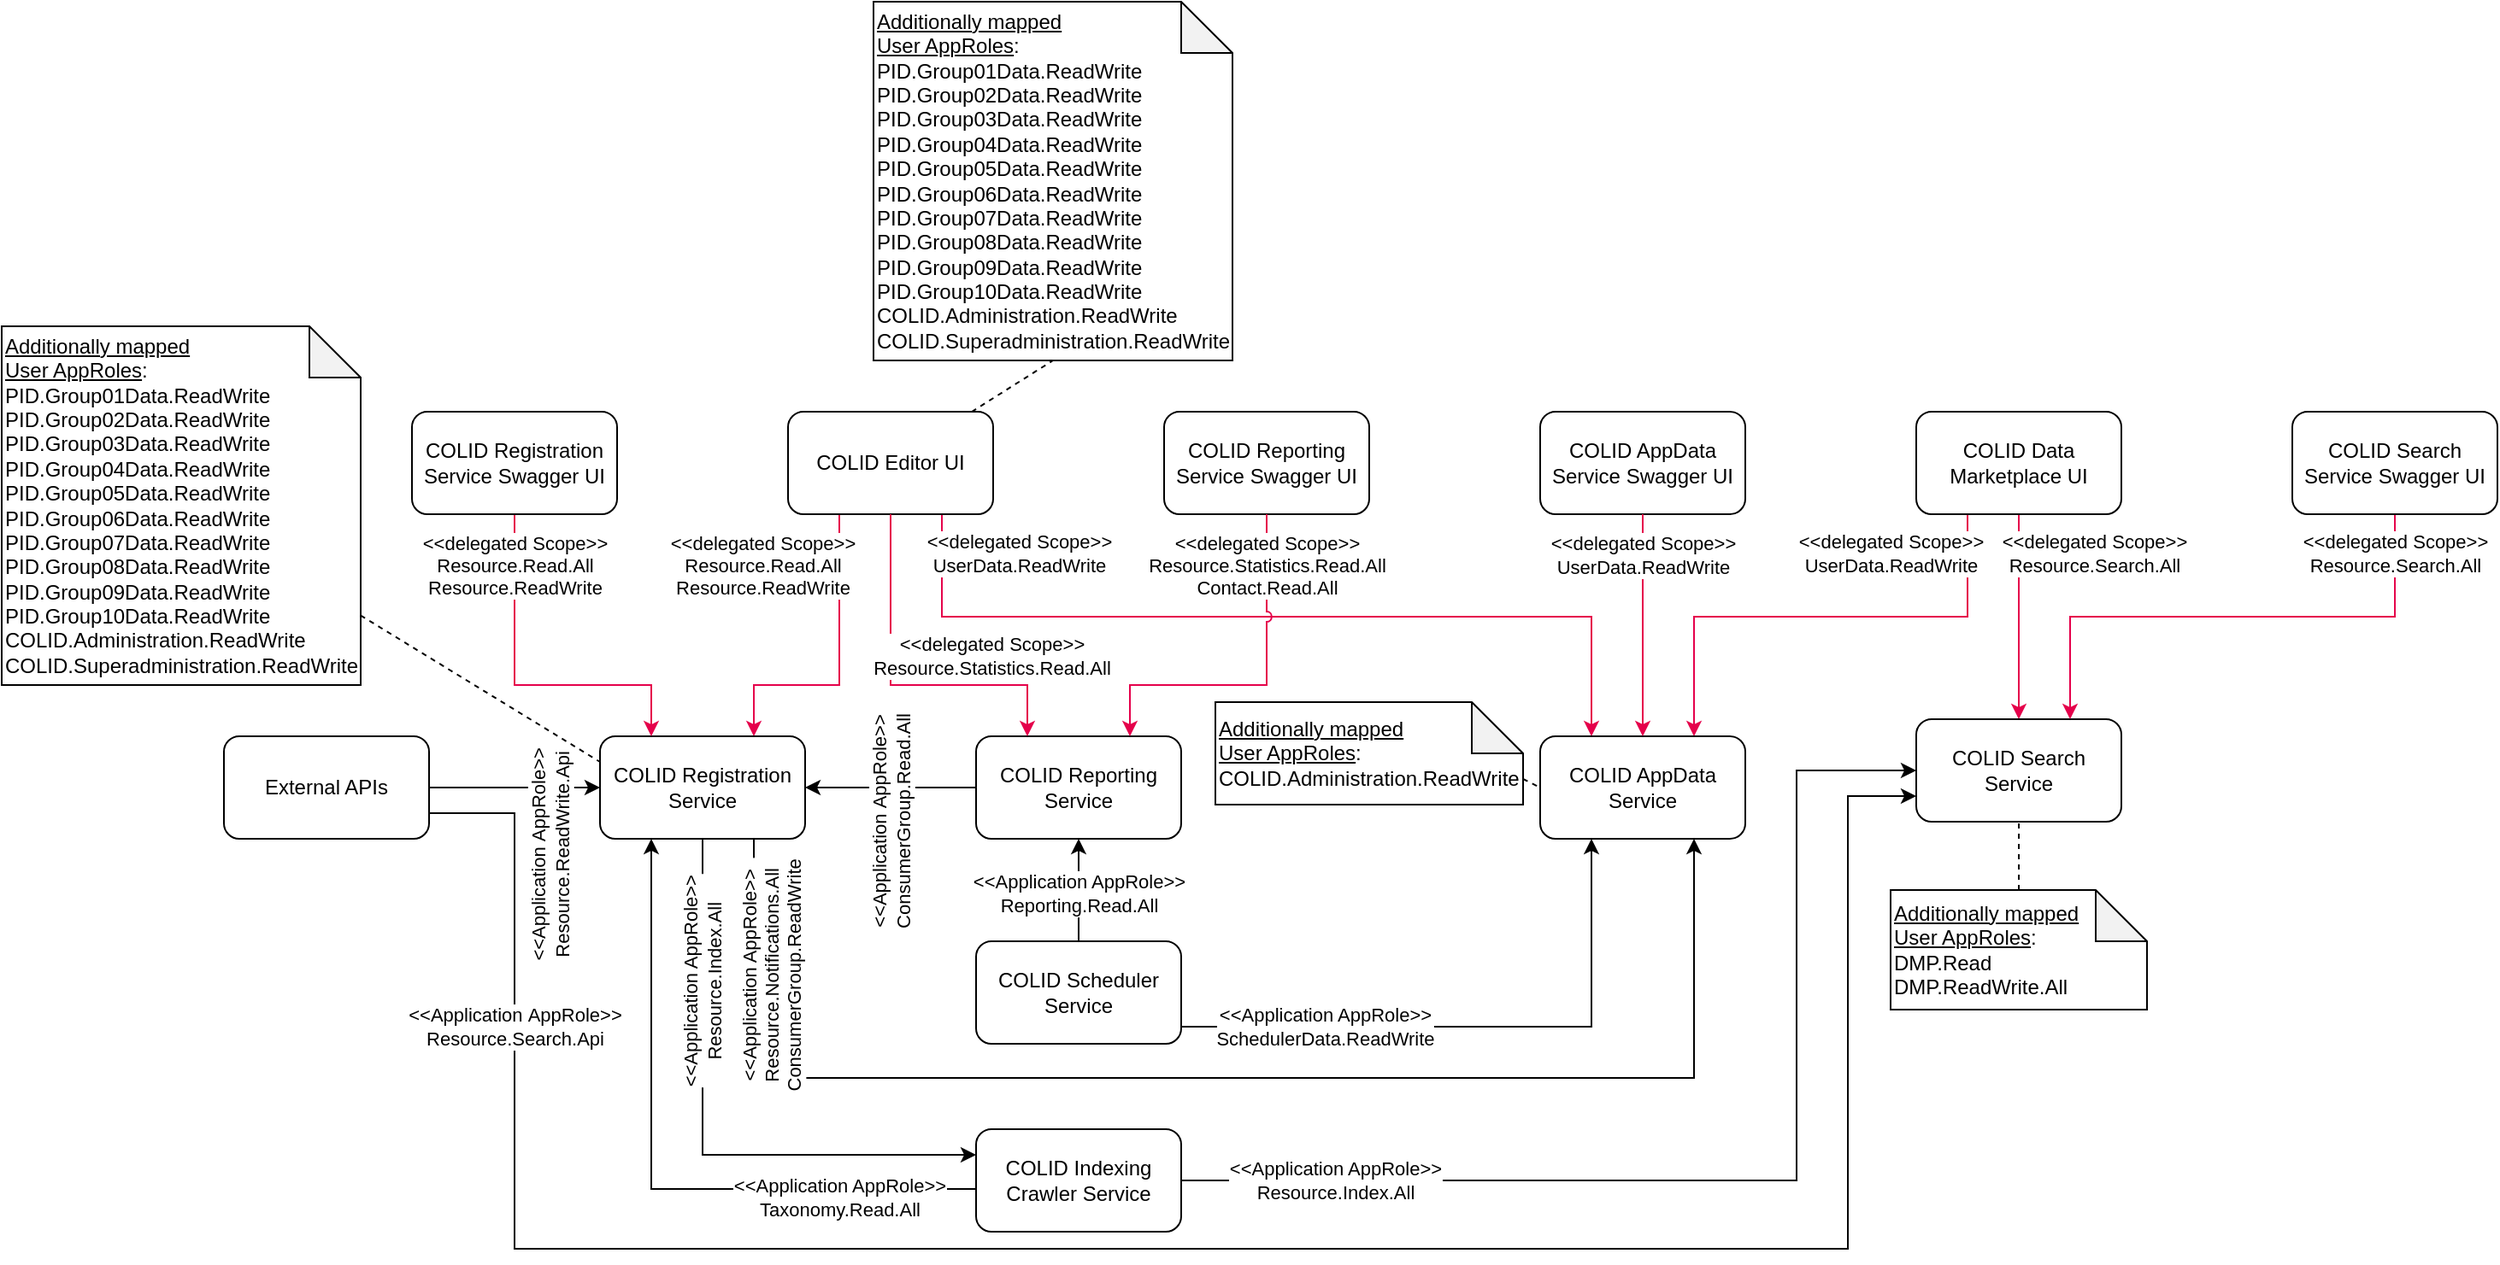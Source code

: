 <mxfile version="13.6.0" type="device"><diagram id="iZTAO5Hp-8LUWLq3M-KQ" name="Page-1"><mxGraphModel dx="1638" dy="1699" grid="1" gridSize="10" guides="1" tooltips="1" connect="1" arrows="1" fold="1" page="1" pageScale="1" pageWidth="827" pageHeight="1169" math="0" shadow="0"><root><mxCell id="0"/><mxCell id="1" parent="0"/><mxCell id="01cFhMV2AorH4NtTZCkp-13" style="edgeStyle=orthogonalEdgeStyle;rounded=0;orthogonalLoop=1;jettySize=auto;html=1;entryX=0.75;entryY=0;entryDx=0;entryDy=0;fillColor=#f8cecc;strokeColor=#E5004B;exitX=0.25;exitY=1;exitDx=0;exitDy=0;" parent="1" source="01cFhMV2AorH4NtTZCkp-1" target="01cFhMV2AorH4NtTZCkp-8" edge="1"><mxGeometry relative="1" as="geometry"><Array as="points"><mxPoint x="790" y="290"/><mxPoint x="630" y="290"/></Array><mxPoint x="700" y="360" as="targetPoint"/></mxGeometry></mxCell><mxCell id="FteFCAbFKazdHjXcL66b-16" value="&amp;lt;&amp;lt;delegated Scope&amp;gt;&amp;gt;&lt;br&gt;UserData.ReadWrite" style="edgeLabel;html=1;align=center;verticalAlign=middle;resizable=0;points=[];fontColor=#000000;" parent="01cFhMV2AorH4NtTZCkp-13" vertex="1" connectable="0"><mxGeometry x="0.156" y="-2" relative="1" as="geometry"><mxPoint x="62.4" y="-35" as="offset"/></mxGeometry></mxCell><mxCell id="01cFhMV2AorH4NtTZCkp-18" style="edgeStyle=orthogonalEdgeStyle;rounded=0;orthogonalLoop=1;jettySize=auto;html=1;exitX=0.5;exitY=1;exitDx=0;exitDy=0;entryX=0.5;entryY=0;entryDx=0;entryDy=0;fillColor=#f8cecc;strokeColor=#E5004B;" parent="1" source="01cFhMV2AorH4NtTZCkp-1" target="01cFhMV2AorH4NtTZCkp-5" edge="1"><mxGeometry relative="1" as="geometry"><Array as="points"/></mxGeometry></mxCell><mxCell id="01cFhMV2AorH4NtTZCkp-36" value="&amp;lt;&amp;lt;delegated Scope&amp;gt;&amp;gt;&lt;br&gt;Resource.Search.All" style="edgeLabel;html=1;align=center;verticalAlign=middle;resizable=0;points=[];fontStyle=0" parent="01cFhMV2AorH4NtTZCkp-18" vertex="1" connectable="0"><mxGeometry x="-0.448" y="-1" relative="1" as="geometry"><mxPoint x="45" y="-10.1" as="offset"/></mxGeometry></mxCell><mxCell id="01cFhMV2AorH4NtTZCkp-1" value="COLID Data Marketplace UI" style="rounded=1;whiteSpace=wrap;html=1;" parent="1" vertex="1"><mxGeometry x="760" y="170" width="120" height="60" as="geometry"/></mxCell><mxCell id="01cFhMV2AorH4NtTZCkp-14" style="edgeStyle=orthogonalEdgeStyle;rounded=0;orthogonalLoop=1;jettySize=auto;html=1;entryX=0.25;entryY=0;entryDx=0;entryDy=0;fillColor=#f8cecc;strokeColor=#E5004B;exitX=0.75;exitY=1;exitDx=0;exitDy=0;" parent="1" source="01cFhMV2AorH4NtTZCkp-2" target="01cFhMV2AorH4NtTZCkp-8" edge="1"><mxGeometry relative="1" as="geometry"><Array as="points"><mxPoint x="190" y="290"/><mxPoint x="570" y="290"/></Array><mxPoint x="256.61" y="230" as="sourcePoint"/><mxPoint x="523.36" y="360" as="targetPoint"/></mxGeometry></mxCell><mxCell id="01cFhMV2AorH4NtTZCkp-27" value="&amp;lt;&amp;lt;delegated Scope&amp;gt;&amp;gt;&lt;br&gt;UserData.ReadWrite" style="edgeLabel;html=1;align=center;verticalAlign=middle;resizable=0;points=[];fontStyle=0" parent="01cFhMV2AorH4NtTZCkp-14" vertex="1" connectable="0"><mxGeometry x="-0.688" y="39" relative="1" as="geometry"><mxPoint x="24.97" y="2.0" as="offset"/></mxGeometry></mxCell><mxCell id="01cFhMV2AorH4NtTZCkp-15" style="edgeStyle=orthogonalEdgeStyle;rounded=0;orthogonalLoop=1;jettySize=auto;html=1;fillColor=#f8cecc;strokeColor=#E5004B;exitX=0.25;exitY=1;exitDx=0;exitDy=0;" parent="1" source="01cFhMV2AorH4NtTZCkp-2" edge="1"><mxGeometry relative="1" as="geometry"><Array as="points"><mxPoint x="130" y="330"/><mxPoint x="80" y="330"/></Array><mxPoint x="180" y="250" as="sourcePoint"/><mxPoint x="79.999" y="360" as="targetPoint"/></mxGeometry></mxCell><mxCell id="01cFhMV2AorH4NtTZCkp-24" value="&amp;lt;&amp;lt;delegated Scope&amp;gt;&amp;gt;&lt;br&gt;Resource.Read.All&lt;br&gt;Resource.ReadWrite" style="edgeLabel;html=1;align=center;verticalAlign=middle;resizable=0;points=[];fontStyle=0" parent="01cFhMV2AorH4NtTZCkp-15" vertex="1" connectable="0"><mxGeometry x="-0.456" relative="1" as="geometry"><mxPoint x="-45.02" y="-19.03" as="offset"/></mxGeometry></mxCell><mxCell id="01cFhMV2AorH4NtTZCkp-2" value="COLID Editor UI" style="rounded=1;whiteSpace=wrap;html=1;" parent="1" vertex="1"><mxGeometry x="100" y="170" width="120" height="60" as="geometry"/></mxCell><mxCell id="01cFhMV2AorH4NtTZCkp-19" style="edgeStyle=orthogonalEdgeStyle;rounded=0;orthogonalLoop=1;jettySize=auto;html=1;exitX=0.5;exitY=1;exitDx=0;exitDy=0;entryX=0;entryY=0.25;entryDx=0;entryDy=0;" parent="1" source="01cFhMV2AorH4NtTZCkp-3" target="01cFhMV2AorH4NtTZCkp-7" edge="1"><mxGeometry relative="1" as="geometry"><Array as="points"><mxPoint x="50" y="605"/></Array><mxPoint x="70" y="600" as="sourcePoint"/></mxGeometry></mxCell><mxCell id="01cFhMV2AorH4NtTZCkp-33" value="&amp;lt;&amp;lt;Application AppRole&amp;gt;&amp;gt;&lt;br&gt;Resource.Index.All" style="edgeLabel;html=1;align=center;verticalAlign=middle;resizable=0;points=[];fontStyle=0;rotation=-90;" parent="01cFhMV2AorH4NtTZCkp-19" vertex="1" connectable="0"><mxGeometry x="-0.328" y="1" relative="1" as="geometry"><mxPoint x="-1" y="-32.4" as="offset"/></mxGeometry></mxCell><mxCell id="01cFhMV2AorH4NtTZCkp-21" style="edgeStyle=orthogonalEdgeStyle;rounded=0;orthogonalLoop=1;jettySize=auto;html=1;entryX=0.75;entryY=1;entryDx=0;entryDy=0;" parent="1" source="01cFhMV2AorH4NtTZCkp-3" target="01cFhMV2AorH4NtTZCkp-8" edge="1"><mxGeometry relative="1" as="geometry"><Array as="points"><mxPoint x="80" y="560"/><mxPoint x="630" y="560"/></Array></mxGeometry></mxCell><mxCell id="01cFhMV2AorH4NtTZCkp-40" value="&amp;lt;&amp;lt;Application AppRole&amp;gt;&amp;gt;&lt;br&gt;Resource.Notifications.All&lt;br&gt;ConsumerGroup.ReadWrite" style="edgeLabel;html=1;align=center;verticalAlign=middle;resizable=0;points=[];fontStyle=0;rotation=-90;" parent="01cFhMV2AorH4NtTZCkp-21" vertex="1" connectable="0"><mxGeometry x="0.166" y="1" relative="1" as="geometry"><mxPoint x="-333.81" y="-59" as="offset"/></mxGeometry></mxCell><mxCell id="01cFhMV2AorH4NtTZCkp-3" value="COLID Registration Service" style="rounded=1;whiteSpace=wrap;html=1;" parent="1" vertex="1"><mxGeometry x="-10" y="360" width="120" height="60" as="geometry"/></mxCell><mxCell id="01cFhMV2AorH4NtTZCkp-16" style="edgeStyle=orthogonalEdgeStyle;rounded=0;orthogonalLoop=1;jettySize=auto;html=1;entryX=0.25;entryY=0;entryDx=0;entryDy=0;fillColor=#f8cecc;strokeColor=#E5004B;exitX=0.5;exitY=1;exitDx=0;exitDy=0;" parent="1" source="01cFhMV2AorH4NtTZCkp-4" target="01cFhMV2AorH4NtTZCkp-3" edge="1"><mxGeometry relative="1" as="geometry"><Array as="points"><mxPoint x="-60" y="330"/><mxPoint x="20" y="330"/></Array></mxGeometry></mxCell><mxCell id="01cFhMV2AorH4NtTZCkp-29" value="&amp;lt;&amp;lt;delegated Scope&amp;gt;&amp;gt;&lt;br&gt;Resource.Read.All&lt;br&gt;Resource.ReadWrite" style="edgeLabel;html=1;align=center;verticalAlign=middle;resizable=0;points=[];fontStyle=0" parent="01cFhMV2AorH4NtTZCkp-16" vertex="1" connectable="0"><mxGeometry x="-0.423" relative="1" as="geometry"><mxPoint x="-0.02" y="-30.67" as="offset"/></mxGeometry></mxCell><mxCell id="01cFhMV2AorH4NtTZCkp-4" value="COLID Registration Service Swagger UI" style="rounded=1;whiteSpace=wrap;html=1;" parent="1" vertex="1"><mxGeometry x="-120" y="170" width="120" height="60" as="geometry"/></mxCell><mxCell id="01cFhMV2AorH4NtTZCkp-5" value="COLID Search Service" style="rounded=1;whiteSpace=wrap;html=1;" parent="1" vertex="1"><mxGeometry x="760" y="350" width="120" height="60" as="geometry"/></mxCell><mxCell id="01cFhMV2AorH4NtTZCkp-17" style="edgeStyle=orthogonalEdgeStyle;rounded=0;orthogonalLoop=1;jettySize=auto;html=1;fillColor=#f8cecc;strokeColor=#E5004B;exitX=0.5;exitY=1;exitDx=0;exitDy=0;entryX=0.75;entryY=0;entryDx=0;entryDy=0;" parent="1" source="01cFhMV2AorH4NtTZCkp-6" target="01cFhMV2AorH4NtTZCkp-5" edge="1"><mxGeometry relative="1" as="geometry"><mxPoint x="880" y="410" as="targetPoint"/><Array as="points"><mxPoint x="1040" y="290"/><mxPoint x="850" y="290"/></Array><mxPoint x="1070" y="290" as="sourcePoint"/></mxGeometry></mxCell><mxCell id="01cFhMV2AorH4NtTZCkp-35" value="&amp;lt;&amp;lt;delegated Scope&amp;gt;&amp;gt;&lt;br&gt;Resource.Search.All" style="edgeLabel;html=1;align=center;verticalAlign=middle;resizable=0;points=[];fontStyle=0" parent="01cFhMV2AorH4NtTZCkp-17" vertex="1" connectable="0"><mxGeometry x="-0.444" y="-19" relative="1" as="geometry"><mxPoint x="26" y="-18.0" as="offset"/></mxGeometry></mxCell><mxCell id="01cFhMV2AorH4NtTZCkp-6" value="COLID Search Service Swagger UI" style="rounded=1;whiteSpace=wrap;html=1;" parent="1" vertex="1"><mxGeometry x="980" y="170" width="120" height="60" as="geometry"/></mxCell><mxCell id="01cFhMV2AorH4NtTZCkp-20" style="edgeStyle=orthogonalEdgeStyle;rounded=0;orthogonalLoop=1;jettySize=auto;html=1;entryX=0;entryY=0.5;entryDx=0;entryDy=0;" parent="1" source="01cFhMV2AorH4NtTZCkp-7" target="01cFhMV2AorH4NtTZCkp-5" edge="1"><mxGeometry relative="1" as="geometry"><mxPoint x="796" y="570" as="targetPoint"/><Array as="points"><mxPoint x="690" y="620"/><mxPoint x="690" y="380"/></Array></mxGeometry></mxCell><mxCell id="01cFhMV2AorH4NtTZCkp-34" value="&amp;lt;&amp;lt;Application AppRole&amp;gt;&amp;gt;&lt;br&gt;Resource.Index.All" style="edgeLabel;html=1;align=center;verticalAlign=middle;resizable=0;points=[];fontStyle=0" parent="01cFhMV2AorH4NtTZCkp-20" vertex="1" connectable="0"><mxGeometry x="0.066" relative="1" as="geometry"><mxPoint x="-267.43" y="4.441e-16" as="offset"/></mxGeometry></mxCell><mxCell id="01cFhMV2AorH4NtTZCkp-7" value="COLID Indexing Crawler Service" style="rounded=1;whiteSpace=wrap;html=1;" parent="1" vertex="1"><mxGeometry x="210" y="590" width="120" height="60" as="geometry"/></mxCell><mxCell id="01cFhMV2AorH4NtTZCkp-8" value="COLID AppData Service" style="rounded=1;whiteSpace=wrap;html=1;" parent="1" vertex="1"><mxGeometry x="540" y="360" width="120" height="60" as="geometry"/></mxCell><mxCell id="01cFhMV2AorH4NtTZCkp-22" style="edgeStyle=orthogonalEdgeStyle;rounded=0;orthogonalLoop=1;jettySize=auto;html=1;exitX=1;exitY=0.5;exitDx=0;exitDy=0;" parent="1" source="01cFhMV2AorH4NtTZCkp-9" target="01cFhMV2AorH4NtTZCkp-8" edge="1"><mxGeometry relative="1" as="geometry"><mxPoint x="670" y="420" as="targetPoint"/><Array as="points"><mxPoint x="570" y="530"/></Array></mxGeometry></mxCell><mxCell id="01cFhMV2AorH4NtTZCkp-39" value="&amp;lt;&amp;lt;Application AppRole&amp;gt;&amp;gt;&lt;br&gt;SchedulerData.ReadWrite" style="edgeLabel;html=1;align=center;verticalAlign=middle;resizable=0;points=[];fontStyle=0;rotation=0;" parent="01cFhMV2AorH4NtTZCkp-22" vertex="1" connectable="0"><mxGeometry x="-0.5" y="-2" relative="1" as="geometry"><mxPoint x="11.6" y="-2" as="offset"/></mxGeometry></mxCell><mxCell id="01cFhMV2AorH4NtTZCkp-9" value="COLID Scheduler Service" style="rounded=1;whiteSpace=wrap;html=1;" parent="1" vertex="1"><mxGeometry x="210" y="480" width="120" height="60" as="geometry"/></mxCell><mxCell id="01cFhMV2AorH4NtTZCkp-10" value="COLID Reporting Service" style="rounded=1;whiteSpace=wrap;html=1;" parent="1" vertex="1"><mxGeometry x="210" y="360" width="120" height="60" as="geometry"/></mxCell><mxCell id="6RyYMK2ljAzLqjDebanl-9" style="edgeStyle=orthogonalEdgeStyle;rounded=0;orthogonalLoop=1;jettySize=auto;html=1;entryX=0;entryY=0.5;entryDx=0;entryDy=0;" parent="1" source="6RyYMK2ljAzLqjDebanl-8" target="01cFhMV2AorH4NtTZCkp-3" edge="1"><mxGeometry relative="1" as="geometry"/></mxCell><mxCell id="6RyYMK2ljAzLqjDebanl-11" value="&amp;lt;&amp;lt;Application&amp;nbsp;AppRole&amp;gt;&amp;gt;&lt;br&gt;Resource.ReadWrite.Api" style="edgeLabel;html=1;align=center;verticalAlign=middle;resizable=0;points=[];fontStyle=0;rotation=-90;" parent="6RyYMK2ljAzLqjDebanl-9" vertex="1" connectable="0"><mxGeometry x="-0.553" y="1" relative="1" as="geometry"><mxPoint x="47.93" y="41" as="offset"/></mxGeometry></mxCell><mxCell id="6RyYMK2ljAzLqjDebanl-8" value="External APIs" style="rounded=1;whiteSpace=wrap;html=1;" parent="1" vertex="1"><mxGeometry x="-230" y="360" width="120" height="60" as="geometry"/></mxCell><mxCell id="FteFCAbFKazdHjXcL66b-13" style="edgeStyle=orthogonalEdgeStyle;rounded=0;orthogonalLoop=1;jettySize=auto;html=1;entryX=0.25;entryY=1;entryDx=0;entryDy=0;exitX=0;exitY=0.75;exitDx=0;exitDy=0;" parent="1" source="01cFhMV2AorH4NtTZCkp-7" target="01cFhMV2AorH4NtTZCkp-3" edge="1"><mxGeometry relative="1" as="geometry"><Array as="points"><mxPoint x="210" y="625"/><mxPoint x="20" y="625"/></Array><mxPoint x="50" y="760" as="sourcePoint"/><mxPoint x="10" y="600" as="targetPoint"/></mxGeometry></mxCell><mxCell id="FteFCAbFKazdHjXcL66b-14" value="&amp;lt;&amp;lt;Application AppRole&amp;gt;&amp;gt;&lt;br&gt;Taxonomy.Read.All" style="edgeLabel;html=1;align=center;verticalAlign=middle;resizable=0;points=[];fontStyle=0;rotation=0;" parent="FteFCAbFKazdHjXcL66b-13" vertex="1" connectable="0"><mxGeometry x="-0.328" y="1" relative="1" as="geometry"><mxPoint x="46.19" y="4.0" as="offset"/></mxGeometry></mxCell><mxCell id="FteFCAbFKazdHjXcL66b-18" value="&lt;u&gt;Additionally mapped&lt;br&gt;User AppRoles&lt;/u&gt;:&lt;br&gt;&lt;div&gt;&lt;div&gt;PID.Group01Data.ReadWrite&lt;/div&gt;&lt;div&gt;PID.Group02Data.ReadWrite&lt;/div&gt;&lt;div&gt;PID.Group03Data.ReadWrite&lt;/div&gt;&lt;div&gt;PID.Group04Data.ReadWrite&lt;/div&gt;&lt;div&gt;PID.Group05Data.ReadWrite&lt;/div&gt;&lt;div&gt;PID.Group06Data.ReadWrite&lt;/div&gt;&lt;div&gt;PID.Group07Data.ReadWrite&lt;/div&gt;&lt;div&gt;PID.Group08Data.ReadWrite&lt;/div&gt;&lt;div&gt;PID.Group09Data.ReadWrite&lt;/div&gt;&lt;div&gt;PID.Group10Data.ReadWrite&lt;/div&gt;&lt;/div&gt;&lt;div&gt;&lt;div&gt;COLID.Administration.ReadWrite&lt;/div&gt;&lt;div&gt;COLID.Superadministration.ReadWrite&lt;/div&gt;&lt;/div&gt;" style="shape=note;whiteSpace=wrap;html=1;backgroundOutline=1;darkOpacity=0.05;fontColor=#000000;align=left;" parent="1" vertex="1"><mxGeometry x="-360" y="120" width="210" height="210" as="geometry"/></mxCell><mxCell id="FteFCAbFKazdHjXcL66b-19" value="" style="endArrow=none;dashed=1;html=1;fontColor=#000000;entryX=0;entryY=0.25;entryDx=0;entryDy=0;" parent="1" source="FteFCAbFKazdHjXcL66b-18" target="01cFhMV2AorH4NtTZCkp-3" edge="1"><mxGeometry width="50" height="50" relative="1" as="geometry"><mxPoint x="-20" y="580" as="sourcePoint"/><mxPoint x="30" y="530" as="targetPoint"/></mxGeometry></mxCell><mxCell id="FteFCAbFKazdHjXcL66b-20" value="&lt;u&gt;Additionally mapped&lt;br&gt;User AppRoles&lt;/u&gt;&lt;span&gt;:&lt;/span&gt;&lt;br&gt;&lt;span&gt;DMP.Read&lt;/span&gt;&lt;br&gt;&lt;div&gt;&lt;span&gt;DMP.ReadWrite.All&lt;/span&gt;&lt;/div&gt;" style="shape=note;whiteSpace=wrap;html=1;backgroundOutline=1;darkOpacity=0.05;fontColor=#000000;align=left;" parent="1" vertex="1"><mxGeometry x="745" y="450" width="150" height="70" as="geometry"/></mxCell><mxCell id="FteFCAbFKazdHjXcL66b-27" value="" style="endArrow=none;dashed=1;html=1;fontColor=#000000;" parent="1" source="FteFCAbFKazdHjXcL66b-20" target="01cFhMV2AorH4NtTZCkp-5" edge="1"><mxGeometry width="50" height="50" relative="1" as="geometry"><mxPoint x="760" y="450" as="sourcePoint"/><mxPoint x="810" y="400" as="targetPoint"/></mxGeometry></mxCell><mxCell id="EbU-PbybaJ0wHREEWSWd-3" value="COLID AppData Service Swagger UI" style="rounded=1;whiteSpace=wrap;html=1;" parent="1" vertex="1"><mxGeometry x="540" y="170" width="120" height="60" as="geometry"/></mxCell><mxCell id="EbU-PbybaJ0wHREEWSWd-4" style="edgeStyle=orthogonalEdgeStyle;rounded=0;orthogonalLoop=1;jettySize=auto;html=1;fillColor=#f8cecc;strokeColor=#E5004B;exitX=0.5;exitY=1;exitDx=0;exitDy=0;" parent="1" source="EbU-PbybaJ0wHREEWSWd-3" target="01cFhMV2AorH4NtTZCkp-8" edge="1"><mxGeometry relative="1" as="geometry"><Array as="points"/><mxPoint x="140" y="240" as="sourcePoint"/><mxPoint x="140" y="370" as="targetPoint"/></mxGeometry></mxCell><mxCell id="EbU-PbybaJ0wHREEWSWd-5" value="&amp;lt;&amp;lt;delegated Scope&amp;gt;&amp;gt;&lt;br&gt;UserData.ReadWrite" style="edgeLabel;html=1;align=center;verticalAlign=middle;resizable=0;points=[];fontStyle=0" parent="EbU-PbybaJ0wHREEWSWd-4" vertex="1" connectable="0"><mxGeometry x="-0.423" relative="1" as="geometry"><mxPoint y="-14.24" as="offset"/></mxGeometry></mxCell><mxCell id="EbU-PbybaJ0wHREEWSWd-6" value="&lt;u&gt;Additionally mapped&lt;br&gt;User AppRoles&lt;/u&gt;:&lt;br&gt;&lt;div&gt;&lt;div&gt;PID.Group01Data.ReadWrite&lt;/div&gt;&lt;div&gt;PID.Group02Data.ReadWrite&lt;/div&gt;&lt;div&gt;PID.Group03Data.ReadWrite&lt;/div&gt;&lt;div&gt;PID.Group04Data.ReadWrite&lt;/div&gt;&lt;div&gt;PID.Group05Data.ReadWrite&lt;/div&gt;&lt;div&gt;PID.Group06Data.ReadWrite&lt;/div&gt;&lt;div&gt;PID.Group07Data.ReadWrite&lt;/div&gt;&lt;div&gt;PID.Group08Data.ReadWrite&lt;/div&gt;&lt;div&gt;PID.Group09Data.ReadWrite&lt;/div&gt;&lt;div&gt;PID.Group10Data.ReadWrite&lt;/div&gt;&lt;/div&gt;&lt;div&gt;COLID.Administration.ReadWrite&lt;/div&gt;&lt;div&gt;COLID.Superadministration.ReadWrite&lt;br&gt;&lt;/div&gt;" style="shape=note;whiteSpace=wrap;html=1;backgroundOutline=1;darkOpacity=0.05;align=left;" parent="1" vertex="1"><mxGeometry x="150" y="-70" width="210" height="210" as="geometry"/></mxCell><mxCell id="EbU-PbybaJ0wHREEWSWd-7" value="" style="endArrow=none;dashed=1;html=1;entryX=0.5;entryY=1;entryDx=0;entryDy=0;entryPerimeter=0;" parent="1" source="01cFhMV2AorH4NtTZCkp-2" target="EbU-PbybaJ0wHREEWSWd-6" edge="1"><mxGeometry width="50" height="50" relative="1" as="geometry"><mxPoint x="150" y="140" as="sourcePoint"/><mxPoint x="200" y="90" as="targetPoint"/></mxGeometry></mxCell><mxCell id="EbU-PbybaJ0wHREEWSWd-13" value="&lt;u&gt;Additionally mapped&lt;br&gt;User AppRoles&lt;/u&gt;:&lt;br&gt;&lt;div&gt;&lt;div&gt;COLID.Administration.ReadWrite&lt;br&gt;&lt;/div&gt;&lt;/div&gt;" style="shape=note;whiteSpace=wrap;html=1;backgroundOutline=1;darkOpacity=0.05;align=left;" parent="1" vertex="1"><mxGeometry x="350" y="340" width="180" height="60" as="geometry"/></mxCell><mxCell id="EbU-PbybaJ0wHREEWSWd-14" value="" style="endArrow=none;dashed=1;html=1;fontSize=21;fontColor=#FF0000;entryX=0;entryY=0.5;entryDx=0;entryDy=0;exitX=0;exitY=0;exitDx=180;exitDy=45;exitPerimeter=0;" parent="1" source="EbU-PbybaJ0wHREEWSWd-13" target="01cFhMV2AorH4NtTZCkp-8" edge="1"><mxGeometry width="50" height="50" relative="1" as="geometry"><mxPoint x="390" y="460" as="sourcePoint"/><mxPoint x="440" y="410" as="targetPoint"/></mxGeometry></mxCell><mxCell id="Www4yFpMyagoHz0JXxnD-1" style="edgeStyle=orthogonalEdgeStyle;rounded=0;orthogonalLoop=1;jettySize=auto;html=1;entryX=1;entryY=0.5;entryDx=0;entryDy=0;exitX=0;exitY=0.5;exitDx=0;exitDy=0;" parent="1" source="01cFhMV2AorH4NtTZCkp-10" target="01cFhMV2AorH4NtTZCkp-3" edge="1"><mxGeometry relative="1" as="geometry"><mxPoint x="110" y="400" as="sourcePoint"/><mxPoint x="340" y="400" as="targetPoint"/></mxGeometry></mxCell><mxCell id="Www4yFpMyagoHz0JXxnD-3" value="&amp;lt;&amp;lt;Application&amp;nbsp;AppRole&amp;gt;&amp;gt;&lt;br&gt;ConsumerGroup.Read.All" style="edgeLabel;html=1;align=center;verticalAlign=middle;resizable=0;points=[];fontStyle=0;rotation=270;" parent="1" vertex="1" connectable="0"><mxGeometry x="160.001" y="410" as="geometry"/></mxCell><mxCell id="t9d0TSBzfleX8i2xzxFm-1" style="edgeStyle=orthogonalEdgeStyle;rounded=0;orthogonalLoop=1;jettySize=auto;html=1;fillColor=#f8cecc;strokeColor=#E5004B;exitX=0.5;exitY=1;exitDx=0;exitDy=0;" parent="1" source="01cFhMV2AorH4NtTZCkp-2" target="01cFhMV2AorH4NtTZCkp-10" edge="1"><mxGeometry relative="1" as="geometry"><Array as="points"><mxPoint x="160" y="330"/><mxPoint x="240" y="330"/></Array><mxPoint x="20" y="240" as="sourcePoint"/><mxPoint x="20" y="370" as="targetPoint"/></mxGeometry></mxCell><mxCell id="t9d0TSBzfleX8i2xzxFm-2" value="&amp;lt;&amp;lt;delegated Scope&amp;gt;&amp;gt;&lt;br&gt;Resource.Statistics.Read.All" style="edgeLabel;html=1;align=center;verticalAlign=middle;resizable=0;points=[];fontStyle=0" parent="t9d0TSBzfleX8i2xzxFm-1" vertex="1" connectable="0"><mxGeometry x="-0.423" relative="1" as="geometry"><mxPoint x="59" y="22.38" as="offset"/></mxGeometry></mxCell><mxCell id="t9d0TSBzfleX8i2xzxFm-3" value="" style="endArrow=classic;html=1;entryX=0.5;entryY=1;entryDx=0;entryDy=0;exitX=0.5;exitY=0;exitDx=0;exitDy=0;" parent="1" source="01cFhMV2AorH4NtTZCkp-9" target="01cFhMV2AorH4NtTZCkp-10" edge="1"><mxGeometry width="50" height="50" relative="1" as="geometry"><mxPoint x="244" y="515" as="sourcePoint"/><mxPoint x="294" y="465" as="targetPoint"/></mxGeometry></mxCell><mxCell id="t9d0TSBzfleX8i2xzxFm-4" value="&amp;lt;&amp;lt;Application AppRole&amp;gt;&amp;gt;&lt;br&gt;Reporting.Read.All" style="edgeLabel;html=1;align=center;verticalAlign=middle;resizable=0;points=[];rotation=0;" parent="t9d0TSBzfleX8i2xzxFm-3" vertex="1" connectable="0"><mxGeometry x="-0.434" y="-1" relative="1" as="geometry"><mxPoint x="-1.0" y="-11.2" as="offset"/></mxGeometry></mxCell><mxCell id="t9d0TSBzfleX8i2xzxFm-13" value="COLID Reporting Service Swagger UI" style="rounded=1;whiteSpace=wrap;html=1;" parent="1" vertex="1"><mxGeometry x="320" y="170" width="120" height="60" as="geometry"/></mxCell><mxCell id="t9d0TSBzfleX8i2xzxFm-14" style="edgeStyle=orthogonalEdgeStyle;rounded=0;orthogonalLoop=1;jettySize=auto;html=1;exitX=0.5;exitY=1;exitDx=0;exitDy=0;fillColor=#f8cecc;strokeColor=#E5004B;jumpStyle=arc;" parent="1" source="t9d0TSBzfleX8i2xzxFm-13" target="01cFhMV2AorH4NtTZCkp-10" edge="1"><mxGeometry relative="1" as="geometry"><Array as="points"><mxPoint x="380" y="330"/><mxPoint x="300" y="330"/></Array><mxPoint x="330" y="240" as="sourcePoint"/><mxPoint x="528.5" y="370" as="targetPoint"/></mxGeometry></mxCell><mxCell id="t9d0TSBzfleX8i2xzxFm-15" value="&amp;lt;&amp;lt;delegated Scope&amp;gt;&amp;gt;&lt;br&gt;Resource.Statistics.Read.All&lt;br&gt;Contact.Read.All" style="edgeLabel;html=1;align=center;verticalAlign=middle;resizable=0;points=[];fontStyle=0" parent="t9d0TSBzfleX8i2xzxFm-14" vertex="1" connectable="0"><mxGeometry x="-0.688" y="39" relative="1" as="geometry"><mxPoint x="-39.0" y="-3.58" as="offset"/></mxGeometry></mxCell><mxCell id="sp8t9Odf4uXLQL93biYx-2" style="edgeStyle=orthogonalEdgeStyle;rounded=0;orthogonalLoop=1;jettySize=auto;html=1;entryX=0;entryY=0.75;entryDx=0;entryDy=0;exitX=1;exitY=0.75;exitDx=0;exitDy=0;" parent="1" source="6RyYMK2ljAzLqjDebanl-8" target="01cFhMV2AorH4NtTZCkp-5" edge="1"><mxGeometry relative="1" as="geometry"><mxPoint x="-100.0" y="400" as="sourcePoint"/><mxPoint y="400" as="targetPoint"/><Array as="points"><mxPoint x="-60" y="405"/><mxPoint x="-60" y="660"/><mxPoint x="720" y="660"/><mxPoint x="720" y="395"/></Array></mxGeometry></mxCell><mxCell id="sp8t9Odf4uXLQL93biYx-3" value="&amp;lt;&amp;lt;Application&amp;nbsp;AppRole&amp;gt;&amp;gt;&lt;br&gt;Resource.Search.Api" style="edgeLabel;html=1;align=center;verticalAlign=middle;resizable=0;points=[];fontStyle=0;rotation=0;" parent="sp8t9Odf4uXLQL93biYx-2" vertex="1" connectable="0"><mxGeometry x="-0.553" y="1" relative="1" as="geometry"><mxPoint x="-5.38" y="-129" as="offset"/></mxGeometry></mxCell></root></mxGraphModel></diagram></mxfile>